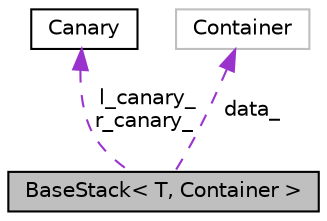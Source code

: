 digraph "BaseStack&lt; T, Container &gt;"
{
 // LATEX_PDF_SIZE
  edge [fontname="Helvetica",fontsize="10",labelfontname="Helvetica",labelfontsize="10"];
  node [fontname="Helvetica",fontsize="10",shape=record];
  Node1 [label="BaseStack\< T, Container \>",height=0.2,width=0.4,color="black", fillcolor="grey75", style="filled", fontcolor="black",tooltip=" "];
  Node2 -> Node1 [dir="back",color="darkorchid3",fontsize="10",style="dashed",label=" l_canary_\nr_canary_" ,fontname="Helvetica"];
  Node2 [label="Canary",height=0.2,width=0.4,color="black", fillcolor="white", style="filled",URL="$classCanary.html",tooltip="Signal if storing value is changed."];
  Node3 -> Node1 [dir="back",color="darkorchid3",fontsize="10",style="dashed",label=" data_" ,fontname="Helvetica"];
  Node3 [label="Container",height=0.2,width=0.4,color="grey75", fillcolor="white", style="filled",tooltip=" "];
}
